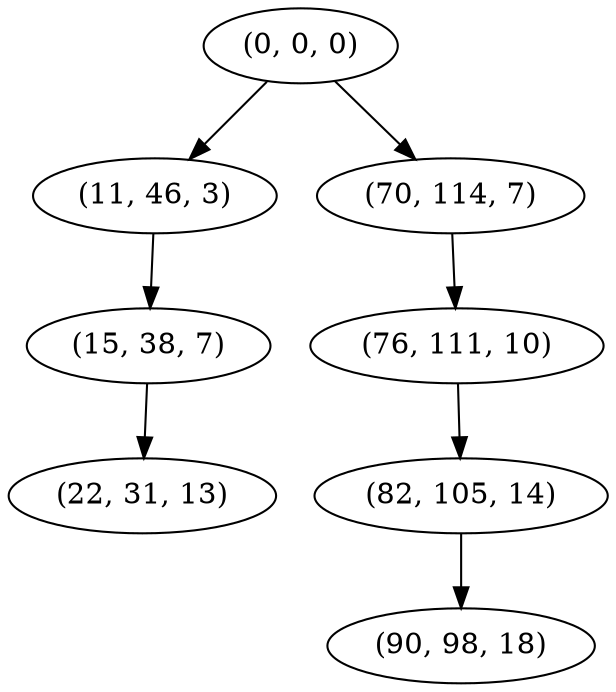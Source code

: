 digraph tree {
    "(0, 0, 0)";
    "(11, 46, 3)";
    "(15, 38, 7)";
    "(22, 31, 13)";
    "(70, 114, 7)";
    "(76, 111, 10)";
    "(82, 105, 14)";
    "(90, 98, 18)";
    "(0, 0, 0)" -> "(11, 46, 3)";
    "(0, 0, 0)" -> "(70, 114, 7)";
    "(11, 46, 3)" -> "(15, 38, 7)";
    "(15, 38, 7)" -> "(22, 31, 13)";
    "(70, 114, 7)" -> "(76, 111, 10)";
    "(76, 111, 10)" -> "(82, 105, 14)";
    "(82, 105, 14)" -> "(90, 98, 18)";
}
